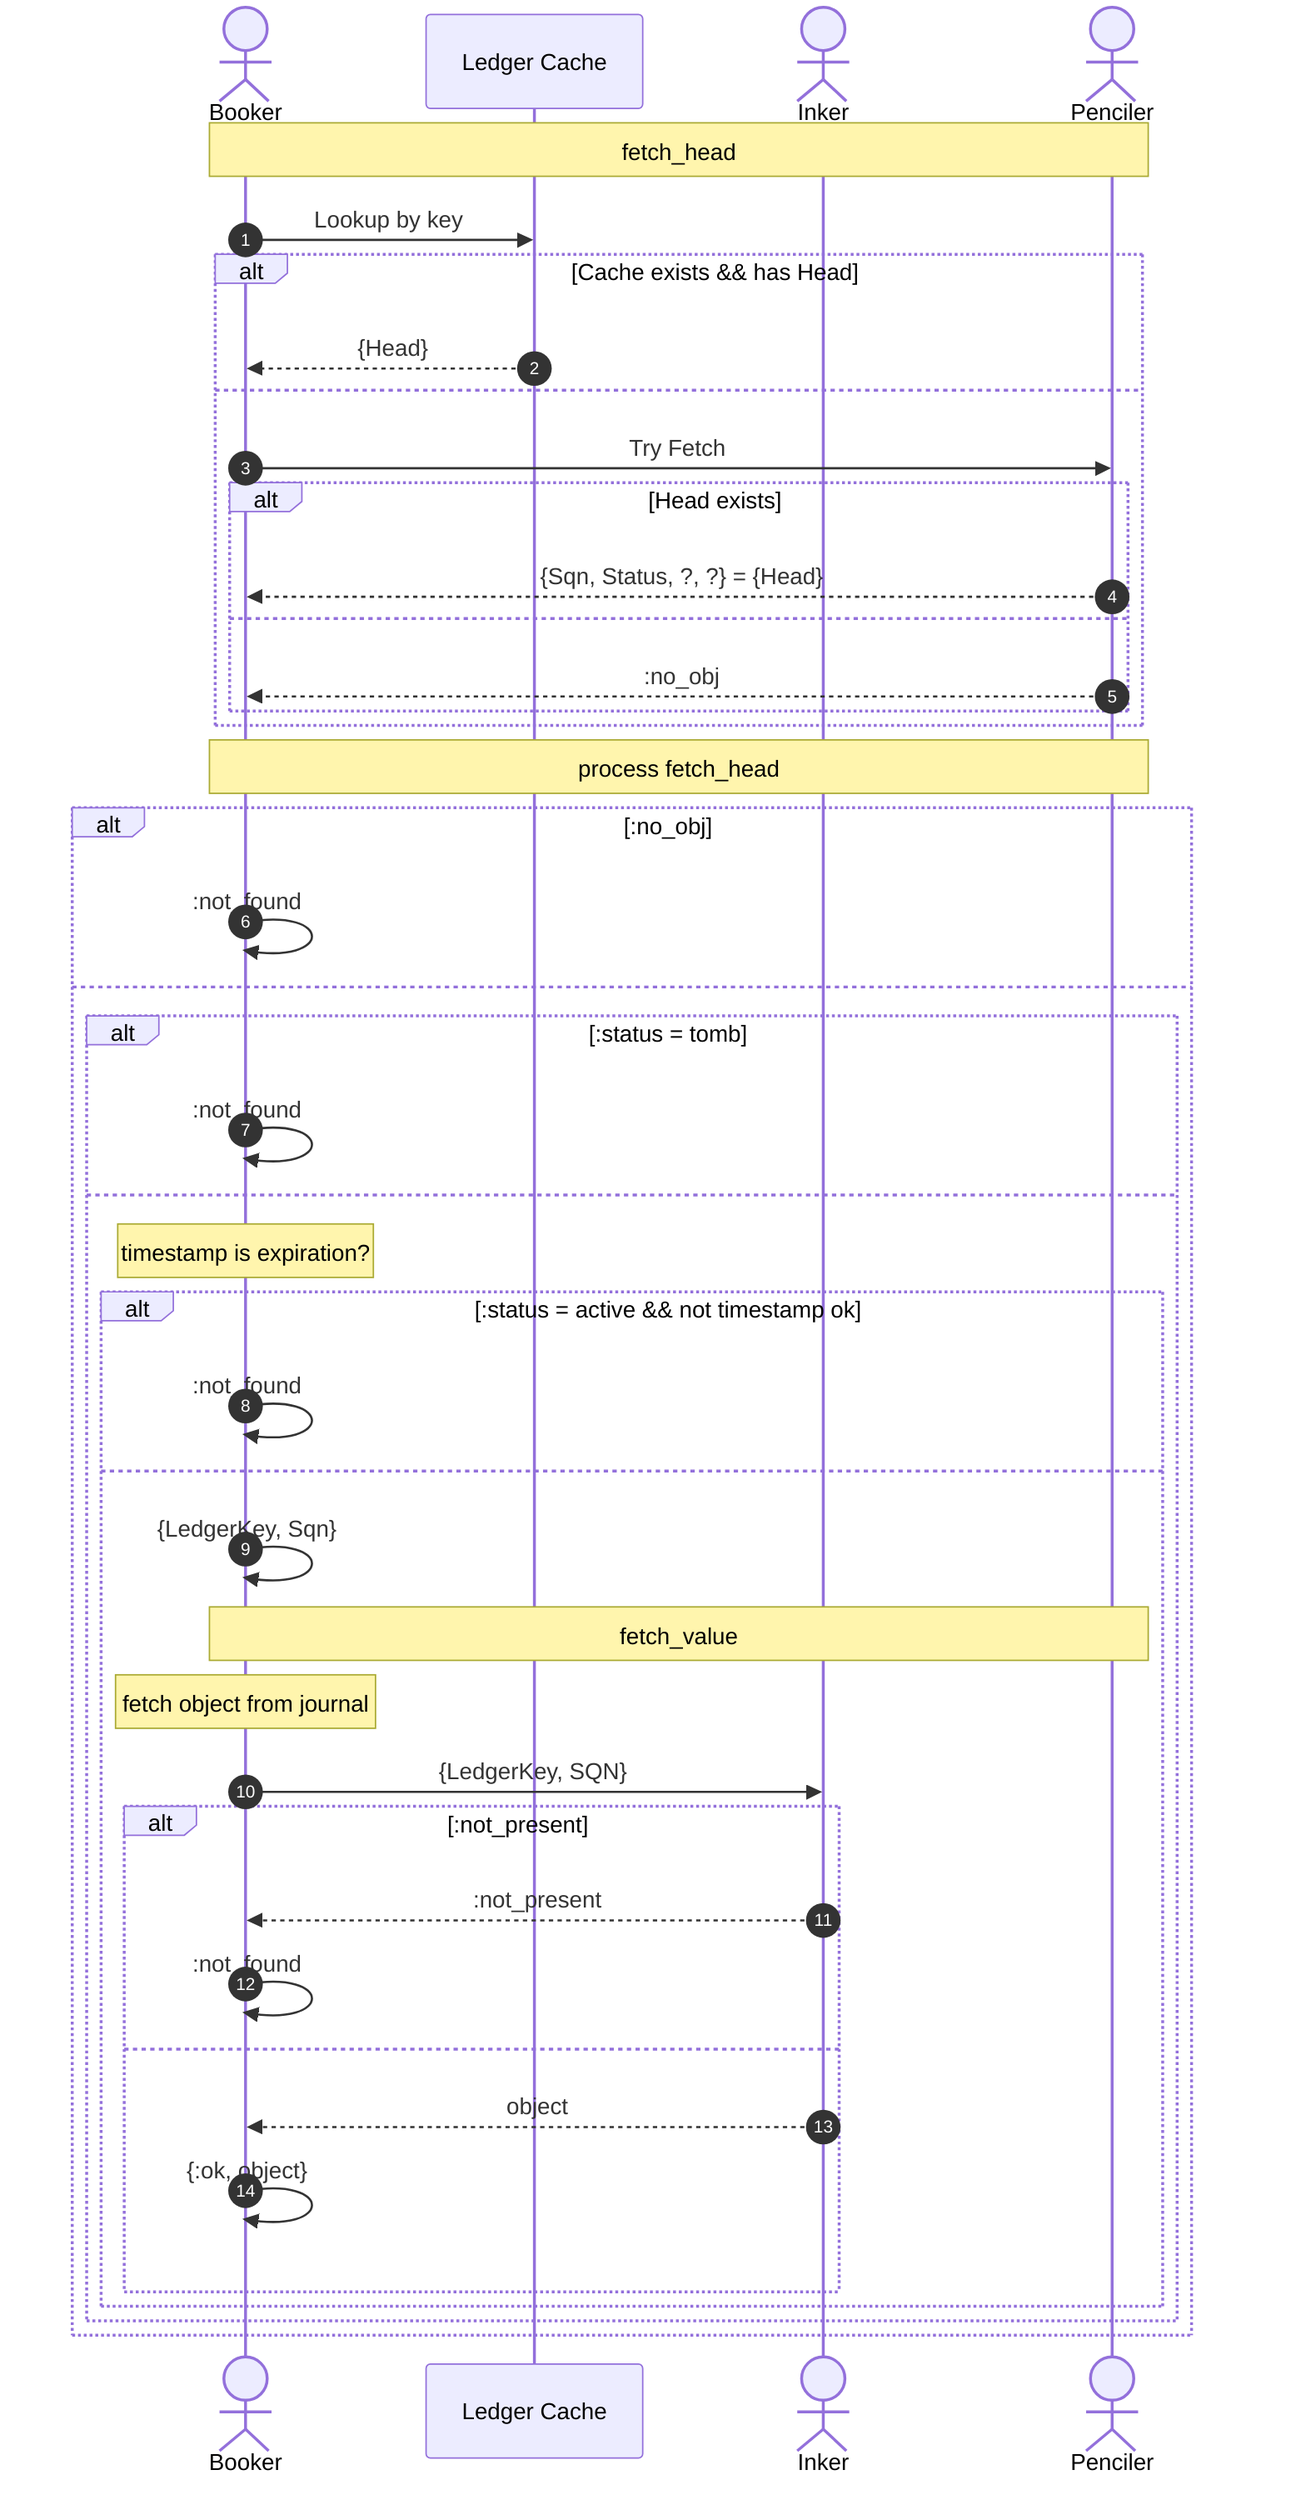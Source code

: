 sequenceDiagram
    autonumber

    # participant usr as User
    actor bok as Booker
    participant ledc as Ledger Cache
    actor ink as Inker
    # participant jol as Journal
    actor pen as Penciler
    # participant led as Ledger

    Note over bok,pen: fetch_head
    bok->>ledc: Lookup by key
    alt Cache exists && has Head
        ledc-->>bok: {Head}
    else
        bok->>pen: Try Fetch

        alt Head exists
            pen-->>bok: {Sqn, Status, ?, ?} = {Head}
        else
            pen-->>bok: :no_obj
        end
    end
    Note over bok,pen: process fetch_head
    alt :no_obj
        bok->>bok: :not_found
    else
        alt :status = tomb
            bok->>bok: :not_found
        else
            Note over bok: timestamp is expiration?
            alt :status = active && not timestamp ok
                bok->>bok: :not_found
            else
                bok->>bok: {LedgerKey, Sqn}
                Note over bok,pen: fetch_value
                Note over bok: fetch object from journal
                bok->>ink: {LedgerKey, SQN}
                alt :not_present
                    ink-->>bok: :not_present
                    bok->>bok: :not_found
                else
                    ink-->>bok: object
                    bok->>bok: {:ok, object}
                end
            end
        end
    end